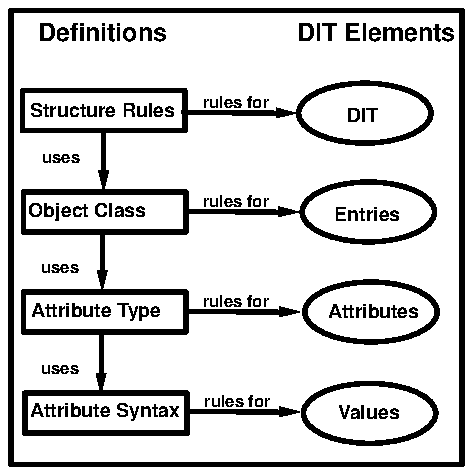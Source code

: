 ...\" @OSF_COPYRIGHT@
...\" COPYRIGHT NOTICE
...\" Copyright (c) 1990, 1991, 1992, 1993 Open Software Foundation, Inc.
...\" ALL RIGHTS RESERVED (DCE).  See the file named COPYRIGHT.DCE in the
...\" src directory for the full copyright text.
...\" 
...\" HISTORY
...\" $Log: fig1.08.pic,v $
...\" Revision 1.1.2.1  1994/08/04  21:01:36  hal
...\" 	Create DCE GDS Admin Gd & Ref from GDS parts of Adm Gd & Cmd Ref; fix log
...\" 	[1994/08/04  20:36:39  hal]
...\"
...\" Revision 1.1.2.5  1993/01/28  19:08:14  dbelch
...\" 	Embedding copyright notice
...\" 	[1993/01/28  18:35:02  dbelch]
...\" 
...\" Revision 1.1.2.4  1993/01/10  21:34:13  rnollman
...\" 	fixes after Dublin edit
...\" 	[1993/01/10  21:33:47  rnollman]
...\" 
...\" Revision 1.1.2.3  1992/11/19  22:20:43  rnollman
...\" 	update illustration
...\" 	[1992/11/19  22:20:16  rnollman]
...\" 
...\" Revision 1.1.2.2  1992/10/27  18:58:56  rnollman
...\" 	work in progress
...\" 	[1992/10/27  18:58:19  rnollman]
...\" 
...\" $EndLog$
.PS
scale = 160
"\f(HB\s6\s0\fP"  at 350, 168
.ps 40
box  wid 361 ht 363 at 180.5, 181.5
line ->  from 72, 106 \
	to 72, 57 
line ->  from 73, 187 \
	to 73, 139 
box  wid 130 ht 32 at 75, 122
line ->  from 74, 266 \
	to 74, 219 
box  wid 130 ht 32 at 76, 41
.ps 10
"\f(HB\s6uses\s0\fP"  at 39, 77
"\f(HB\s6uses\s0\fP"  at 40, 246
"\f(HB\s6uses\s0\fP"  at 39, 158
"\f(HB\s6rules for\s0\fP"  at 181, 51
"\f(HB\s6rules for\s0\fP"  at 180, 131
"\f(HB\s6rules for\s0\fP"  at 180, 211
"\f(HB\s6rules for\s0\fP"  at 180, 290
"\f(HB\s9Definitions\s0\fP"  at 73, 344
"\f(HB\s9DIT Elements\s0\fP"  at 292, 344
"\f(HB\s7Values\s0\fP"  at 286, 41
"\f(HB\s7Attributes\s0\fP"  at 290, 122
"\f(HB\s7DIT\s0\fP"  at 281, 279
"\f(HB\s7Entries\s0\fP"  at 285, 200
.ps 40
ellipse wid 106 ht 48 at 287, 41
ellipse wid 106 ht 48 at 288, 122
ellipse wid 106 ht 48 at 286, 202
ellipse wid 106 ht 48 at 283, 281
line ->  from 141, 43 \
	to 231, 42 
line ->  from 141, 123 \
	to 231, 122 
line ->  from 140, 203 \
	to 230, 202 
line ->  from 138, 282 \
	to 228, 281 
box  wid 130 ht 32 at 75, 202
box  wid 130 ht 32 at 74, 283
.ps 10
"\f(HB\s7Attribute Syntax\s0\fP"  at 75, 43
"\f(HB\s7Attribute Type\s0\fP"  at 68, 123
"\f(HB\s7Object Class\s0\fP"  at 61, 203
"\f(HB\s7Structure Rules\s0\fP"  at 73, 283
.PE
